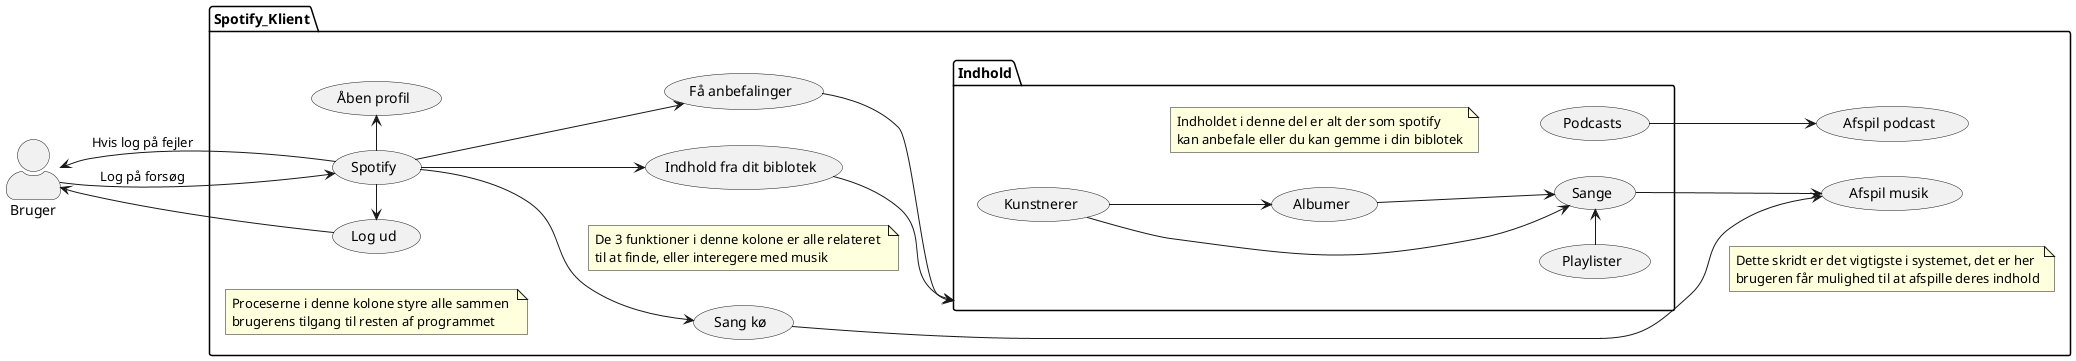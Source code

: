 @startuml usecases

set separator ::

skinparam actorStyle awesome

left to right direction

actor Bruger as bruger

package Spotify_Klient {
    usecase "Spotify" as main

    usecase "Afspil musik" as afspil
    usecase "Afspil podcast" as afspilPodcast

    note "Dette skridt er det vigtigste i systemet, det er her \nbrugeren får mulighed til at afspille deres indhold" as n4

    usecase "Få anbefalinger" as anbefal

    usecase "Indhold fra dit biblotek" as biblotek

    note "De 3 funktioner i denne kolone er alle relateret \ntil at finde, eller interegere med musik" as n2

    package Indhold as indhold {
        usecase "Sange" as sang
        usecase "Albumer" as album
        usecase "Kunstnerer" as kunstner
        usecase "Playlister" as playliste
        usecase "Podcasts" as podcast

        note "Indholdet i denne del er alt der som spotify \nkan anbefale eller du kan gemme i din biblotek" as n1
    }

    usecase "Sang kø" as kø

    usecase "Log ud" as logud
    usecase "Åben profil" as profil

    note "Proceserne i denne kolone styre alle sammen \nbrugerens tilgang til resten af programmet" as n3
}

main -up-> bruger : Hvis log på fejler
bruger --> main : Log på forsøg
main --> kø

main --> biblotek
biblotek -down-> indhold

album --> sang
kunstner -down-> album
kunstner -down-> sang
playliste -right-> sang

sang -down-> afspil
kø --> afspil

podcast -down-> afspilPodcast

main --> anbefal
anbefal -down-> indhold

main -left-> logud
main -right-> profil

logud --> bruger

afspil -[hidden] afspilPodcast
album -[hidden]-> podcast

kunstner -[hidden]-> n1
n1 -[hidden]-> podcast

kø -[hidden] n2
n2 -[hidden] biblotek

n3 -[hidden] profil

n4 -[hidden] afspilPodcast

@enduml